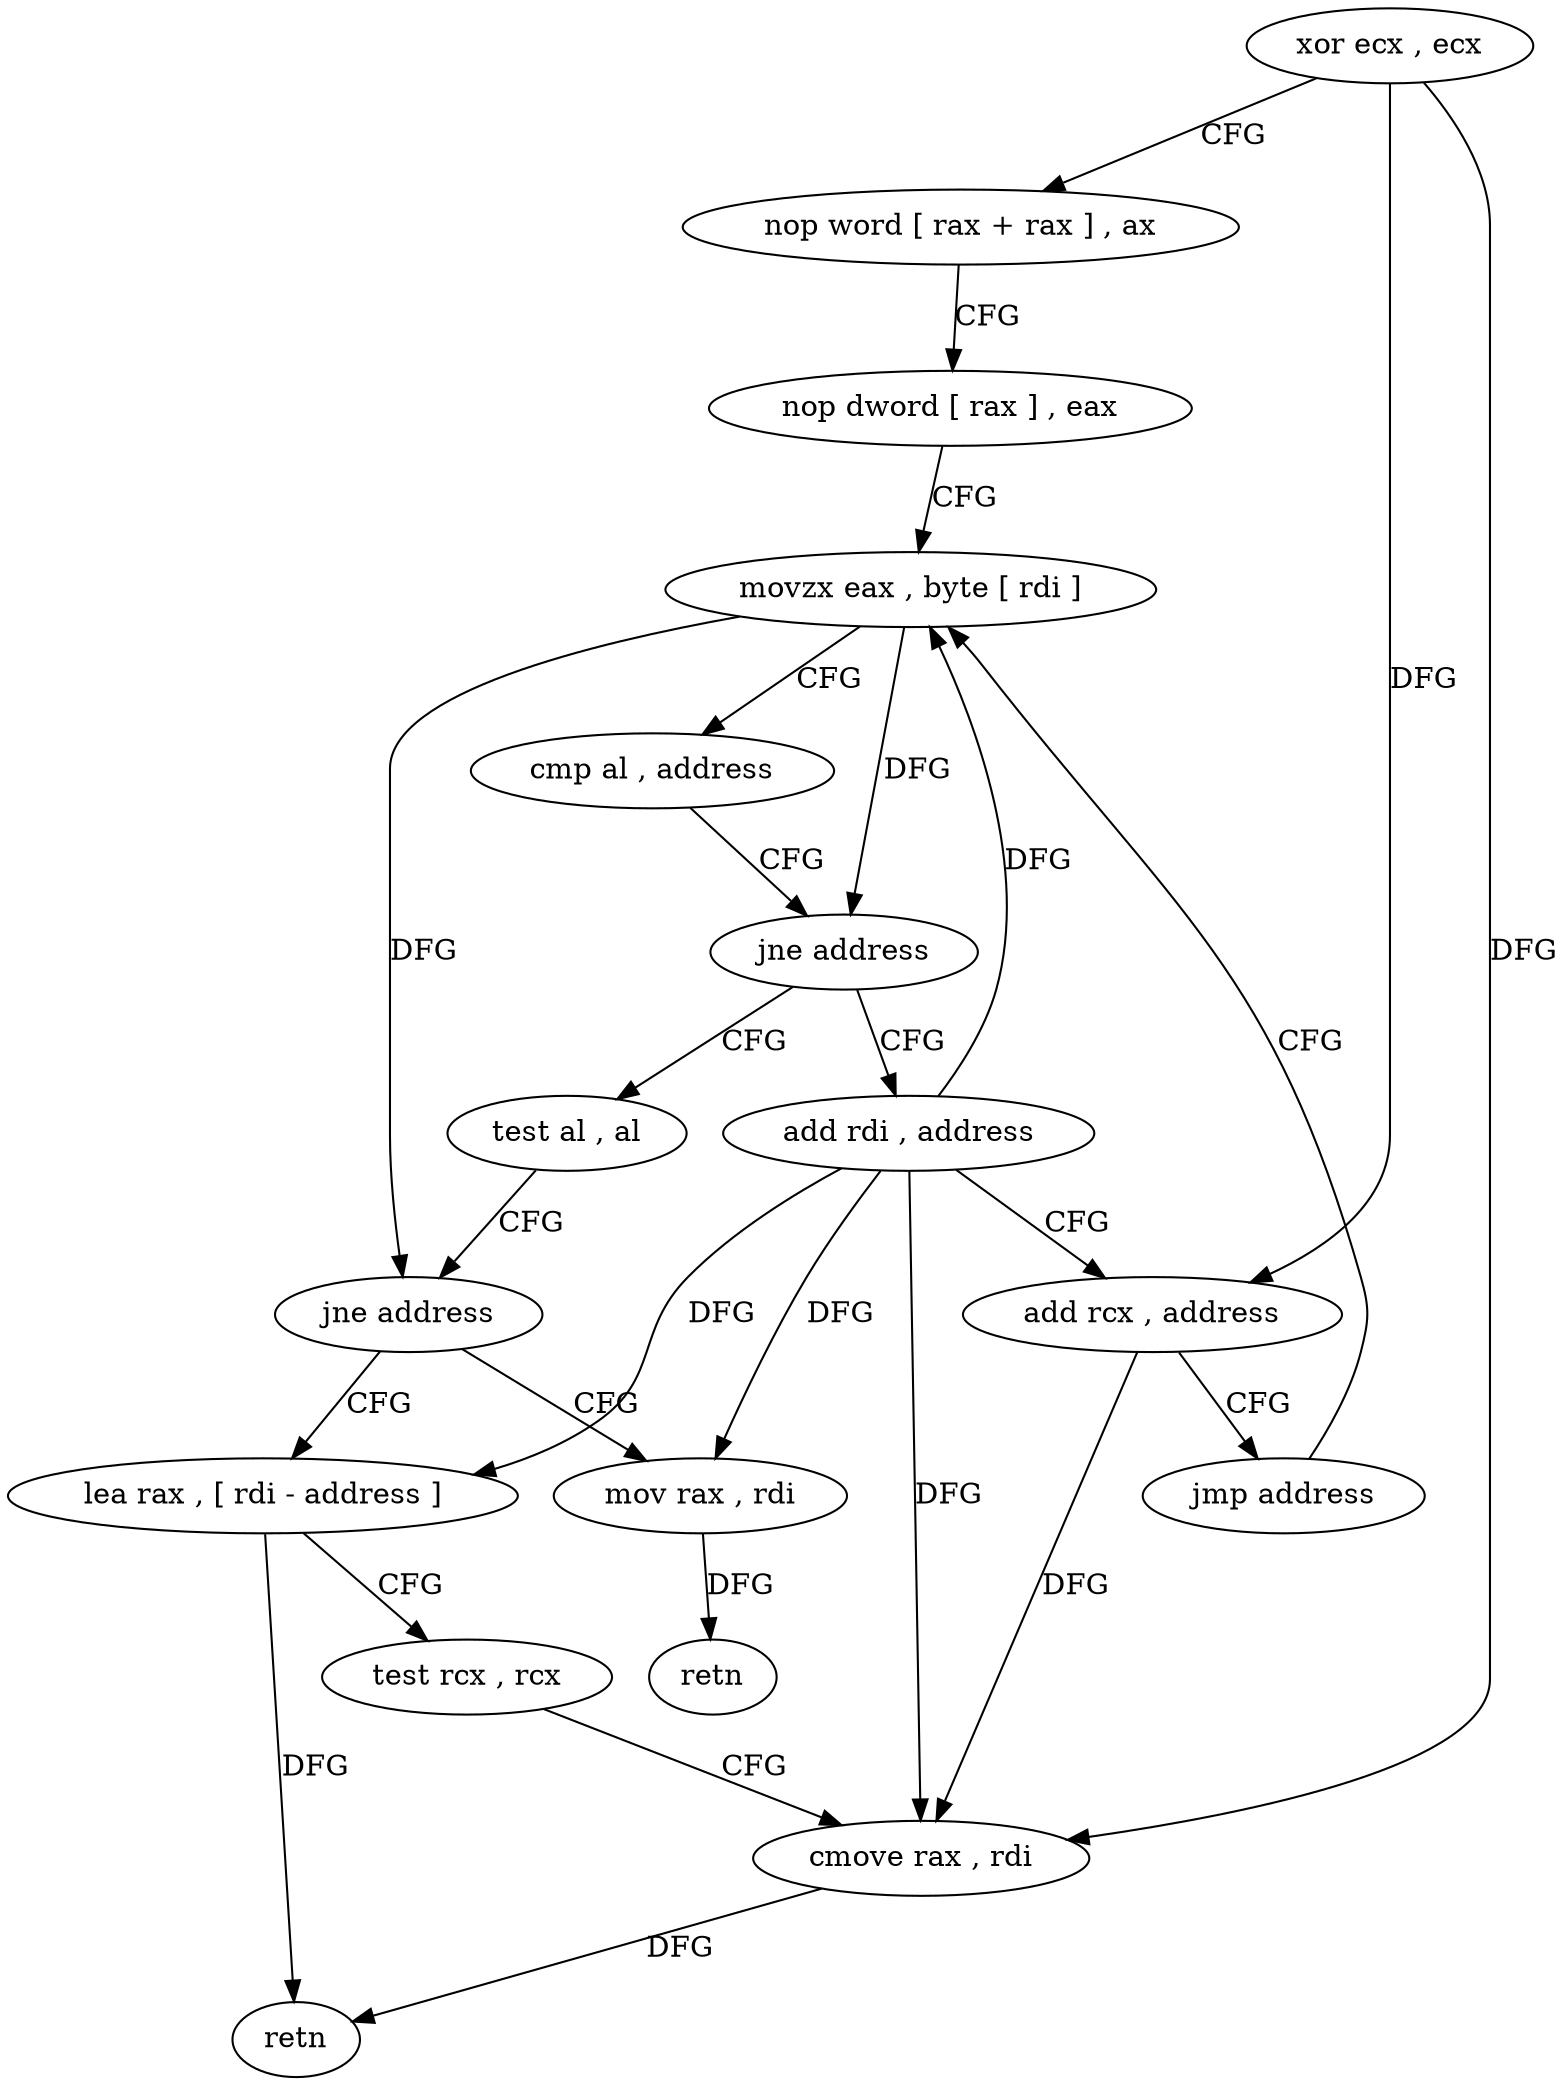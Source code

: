 digraph "func" {
"4206240" [label = "xor ecx , ecx" ]
"4206242" [label = "nop word [ rax + rax ] , ax" ]
"4206252" [label = "nop dword [ rax ] , eax" ]
"4206256" [label = "movzx eax , byte [ rdi ]" ]
"4206273" [label = "test al , al" ]
"4206275" [label = "jne address" ]
"4206289" [label = "mov rax , rdi" ]
"4206277" [label = "lea rax , [ rdi - address ]" ]
"4206263" [label = "add rdi , address" ]
"4206267" [label = "add rcx , address" ]
"4206271" [label = "jmp address" ]
"4206292" [label = "retn" ]
"4206281" [label = "test rcx , rcx" ]
"4206284" [label = "cmove rax , rdi" ]
"4206288" [label = "retn" ]
"4206259" [label = "cmp al , address" ]
"4206261" [label = "jne address" ]
"4206240" -> "4206242" [ label = "CFG" ]
"4206240" -> "4206267" [ label = "DFG" ]
"4206240" -> "4206284" [ label = "DFG" ]
"4206242" -> "4206252" [ label = "CFG" ]
"4206252" -> "4206256" [ label = "CFG" ]
"4206256" -> "4206259" [ label = "CFG" ]
"4206256" -> "4206261" [ label = "DFG" ]
"4206256" -> "4206275" [ label = "DFG" ]
"4206273" -> "4206275" [ label = "CFG" ]
"4206275" -> "4206289" [ label = "CFG" ]
"4206275" -> "4206277" [ label = "CFG" ]
"4206289" -> "4206292" [ label = "DFG" ]
"4206277" -> "4206281" [ label = "CFG" ]
"4206277" -> "4206288" [ label = "DFG" ]
"4206263" -> "4206267" [ label = "CFG" ]
"4206263" -> "4206256" [ label = "DFG" ]
"4206263" -> "4206289" [ label = "DFG" ]
"4206263" -> "4206277" [ label = "DFG" ]
"4206263" -> "4206284" [ label = "DFG" ]
"4206267" -> "4206271" [ label = "CFG" ]
"4206267" -> "4206284" [ label = "DFG" ]
"4206271" -> "4206256" [ label = "CFG" ]
"4206281" -> "4206284" [ label = "CFG" ]
"4206284" -> "4206288" [ label = "DFG" ]
"4206259" -> "4206261" [ label = "CFG" ]
"4206261" -> "4206273" [ label = "CFG" ]
"4206261" -> "4206263" [ label = "CFG" ]
}

